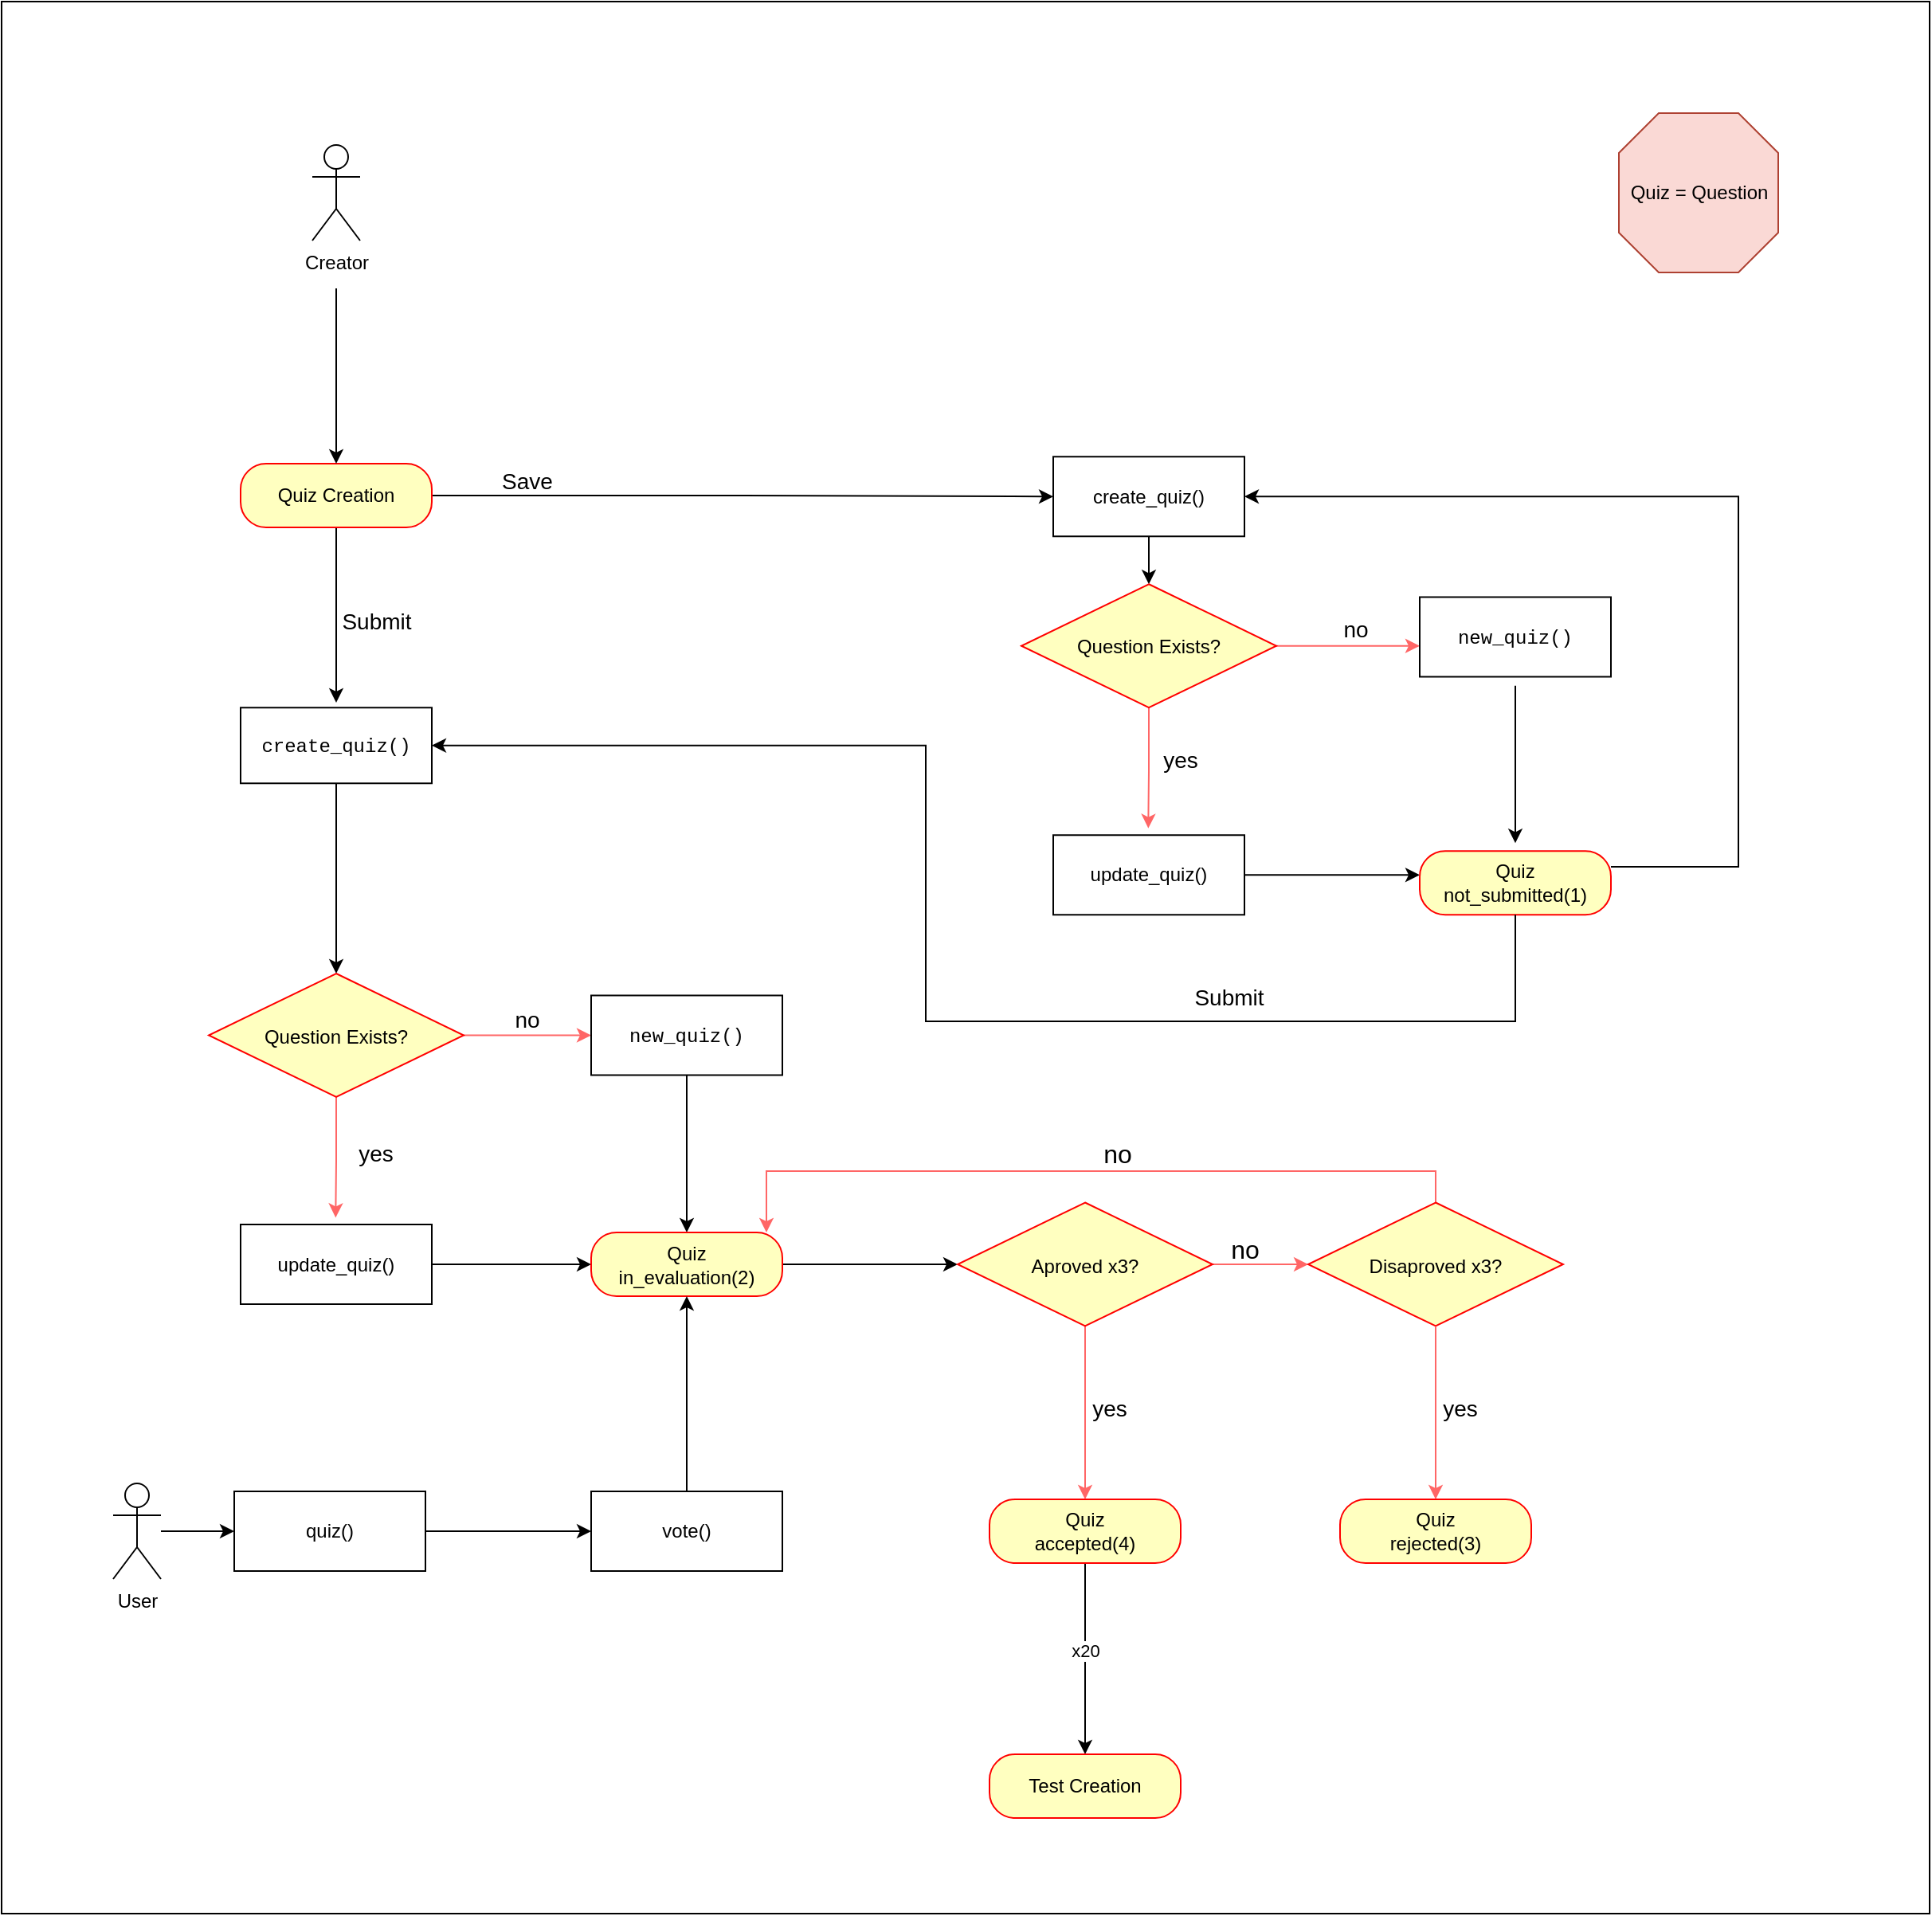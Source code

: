 <mxfile version="22.0.6" type="google">
  <diagram name="Página-1" id="ubCjAuVMlZikJ_GiGaam">
    <mxGraphModel grid="1" page="1" gridSize="10" guides="1" tooltips="1" connect="1" arrows="1" fold="1" pageScale="1" pageWidth="827" pageHeight="1169" math="0" shadow="0">
      <root>
        <mxCell id="0" />
        <mxCell id="1" parent="0" />
        <mxCell id="KTERP2tRR3JotzlE-X3j-82" value="" style="verticalLabelPosition=bottom;verticalAlign=top;html=1;shape=mxgraph.basic.rect;fillColor2=none;strokeWidth=1;size=20;indent=5;" vertex="1" parent="1">
          <mxGeometry x="-140" y="-110" width="1210" height="1200" as="geometry" />
        </mxCell>
        <mxCell id="KTERP2tRR3JotzlE-X3j-55" style="edgeStyle=orthogonalEdgeStyle;rounded=0;orthogonalLoop=1;jettySize=auto;html=1;entryX=0;entryY=0.5;entryDx=0;entryDy=0;" edge="1" parent="1" source="17QZqOzAMQNos-WmUXGl-2" target="l9BT89TkIvDpswQgX9NO-14">
          <mxGeometry relative="1" as="geometry" />
        </mxCell>
        <mxCell id="xuECjNlx7qJOm8AxAz-m-6" style="edgeStyle=orthogonalEdgeStyle;rounded=0;orthogonalLoop=1;jettySize=auto;html=1;exitX=0.5;exitY=1;exitDx=0;exitDy=0;" edge="1" parent="1" source="17QZqOzAMQNos-WmUXGl-2">
          <mxGeometry relative="1" as="geometry">
            <mxPoint x="70" y="330" as="targetPoint" />
          </mxGeometry>
        </mxCell>
        <mxCell id="17QZqOzAMQNos-WmUXGl-2" value="Quiz Creation" style="rounded=1;whiteSpace=wrap;html=1;arcSize=40;fontColor=#000000;fillColor=#ffffc0;strokeColor=#ff0000;fontFamily=Helvetica;" vertex="1" parent="1">
          <mxGeometry x="10" y="180" width="120" height="40" as="geometry" />
        </mxCell>
        <mxCell id="KTERP2tRR3JotzlE-X3j-57" style="edgeStyle=orthogonalEdgeStyle;rounded=0;orthogonalLoop=1;jettySize=auto;html=1;entryX=0.5;entryY=0;entryDx=0;entryDy=0;" edge="1" parent="1" source="17QZqOzAMQNos-WmUXGl-5" target="17QZqOzAMQNos-WmUXGl-8">
          <mxGeometry relative="1" as="geometry" />
        </mxCell>
        <mxCell id="17QZqOzAMQNos-WmUXGl-5" value="&lt;font face=&quot;Courier New&quot;&gt;create_quiz()&lt;/font&gt;" style="html=1;whiteSpace=wrap;" vertex="1" parent="1">
          <mxGeometry x="10" y="333.13" width="120" height="47.5" as="geometry" />
        </mxCell>
        <mxCell id="l9BT89TkIvDpswQgX9NO-22" style="edgeStyle=orthogonalEdgeStyle;rounded=0;orthogonalLoop=1;jettySize=auto;html=1;exitX=0.5;exitY=1;exitDx=0;exitDy=0;entryX=0.497;entryY=-0.086;entryDx=0;entryDy=0;entryPerimeter=0;strokeColor=#FF6666;" edge="1" parent="1" source="17QZqOzAMQNos-WmUXGl-8" target="l9BT89TkIvDpswQgX9NO-23">
          <mxGeometry relative="1" as="geometry">
            <mxPoint x="90" y="657.5" as="targetPoint" />
          </mxGeometry>
        </mxCell>
        <mxCell id="l9BT89TkIvDpswQgX9NO-24" style="edgeStyle=orthogonalEdgeStyle;rounded=0;orthogonalLoop=1;jettySize=auto;html=1;exitX=1;exitY=0.5;exitDx=0;exitDy=0;entryX=0;entryY=0.5;entryDx=0;entryDy=0;strokeColor=#FF6666;" edge="1" parent="1" source="17QZqOzAMQNos-WmUXGl-8" target="17QZqOzAMQNos-WmUXGl-15">
          <mxGeometry relative="1" as="geometry" />
        </mxCell>
        <mxCell id="17QZqOzAMQNos-WmUXGl-8" value="&lt;p style=&quot;line-height: 100%;&quot;&gt;&lt;font style=&quot;font-size: 12px;&quot;&gt;Question Exists?&lt;/font&gt;&lt;/p&gt;" style="rhombus;whiteSpace=wrap;html=1;fontColor=#000000;fillColor=#ffffc0;strokeColor=#ff0000;fontFamily=Helvetica;" vertex="1" parent="1">
          <mxGeometry x="-10" y="500" width="160" height="77.5" as="geometry" />
        </mxCell>
        <mxCell id="17QZqOzAMQNos-WmUXGl-12" value="" style="verticalLabelPosition=bottom;verticalAlign=top;html=1;shape=mxgraph.basic.polygon;polyCoords=[[0.25,0],[0.75,0],[1,0.25],[1,0.75],[0.75,1],[0.25,1],[0,0.75],[0,0.25]];polyline=0;fillColor=#fad9d5;strokeColor=#ae4132;" vertex="1" parent="1">
          <mxGeometry x="875" y="-40" width="100" height="100" as="geometry" />
        </mxCell>
        <mxCell id="17QZqOzAMQNos-WmUXGl-13" value="Quiz = Question" style="text;html=1;align=center;verticalAlign=middle;resizable=0;points=[];autosize=1;strokeColor=none;fillColor=none;" vertex="1" parent="1">
          <mxGeometry x="870" y="-5" width="110" height="30" as="geometry" />
        </mxCell>
        <mxCell id="l9BT89TkIvDpswQgX9NO-31" style="edgeStyle=orthogonalEdgeStyle;rounded=0;orthogonalLoop=1;jettySize=auto;html=1;exitX=0.5;exitY=1;exitDx=0;exitDy=0;entryX=0.5;entryY=0;entryDx=0;entryDy=0;" edge="1" parent="1" source="17QZqOzAMQNos-WmUXGl-15" target="l9BT89TkIvDpswQgX9NO-28">
          <mxGeometry relative="1" as="geometry" />
        </mxCell>
        <mxCell id="17QZqOzAMQNos-WmUXGl-15" value="&lt;font face=&quot;Courier New&quot;&gt;new_quiz()&lt;/font&gt;" style="html=1;whiteSpace=wrap;" vertex="1" parent="1">
          <mxGeometry x="230" y="513.75" width="120" height="50" as="geometry" />
        </mxCell>
        <mxCell id="KTERP2tRR3JotzlE-X3j-23" style="edgeStyle=orthogonalEdgeStyle;rounded=0;orthogonalLoop=1;jettySize=auto;html=1;" edge="1" parent="1" source="l9BT89TkIvDpswQgX9NO-14" target="KTERP2tRR3JotzlE-X3j-15">
          <mxGeometry relative="1" as="geometry" />
        </mxCell>
        <mxCell id="l9BT89TkIvDpswQgX9NO-14" value="create_quiz()" style="rounded=0;whiteSpace=wrap;html=1;" vertex="1" parent="1">
          <mxGeometry x="520" y="175.63" width="120" height="50" as="geometry" />
        </mxCell>
        <mxCell id="l9BT89TkIvDpswQgX9NO-16" value="&lt;span style=&quot;font-size: 14px;&quot;&gt;Save&lt;/span&gt;" style="text;strokeColor=none;align=center;fillColor=none;html=1;verticalAlign=middle;whiteSpace=wrap;rounded=0;" vertex="1" parent="1">
          <mxGeometry x="160" y="175.63" width="60" height="30" as="geometry" />
        </mxCell>
        <mxCell id="l9BT89TkIvDpswQgX9NO-18" value="&lt;span style=&quot;font-size: 14px;&quot;&gt;no&lt;br&gt;&lt;/span&gt;" style="text;strokeColor=none;align=center;fillColor=none;html=1;verticalAlign=middle;whiteSpace=wrap;rounded=0;" vertex="1" parent="1">
          <mxGeometry x="160" y="513.75" width="60" height="30" as="geometry" />
        </mxCell>
        <mxCell id="l9BT89TkIvDpswQgX9NO-21" value="&lt;font style=&quot;font-size: 14px;&quot;&gt;yes&lt;/font&gt;" style="text;strokeColor=none;align=center;fillColor=none;html=1;verticalAlign=middle;whiteSpace=wrap;rounded=0;" vertex="1" parent="1">
          <mxGeometry x="65" y="597.5" width="60" height="30" as="geometry" />
        </mxCell>
        <mxCell id="l9BT89TkIvDpswQgX9NO-30" style="edgeStyle=orthogonalEdgeStyle;rounded=0;orthogonalLoop=1;jettySize=auto;html=1;exitX=1;exitY=0.5;exitDx=0;exitDy=0;entryX=0;entryY=0.5;entryDx=0;entryDy=0;" edge="1" parent="1" source="l9BT89TkIvDpswQgX9NO-23" target="l9BT89TkIvDpswQgX9NO-28">
          <mxGeometry relative="1" as="geometry" />
        </mxCell>
        <mxCell id="l9BT89TkIvDpswQgX9NO-23" value="update_quiz()" style="rounded=0;whiteSpace=wrap;html=1;" vertex="1" parent="1">
          <mxGeometry x="10" y="657.5" width="120" height="50" as="geometry" />
        </mxCell>
        <mxCell id="NK7Kaa08Wwm5epFpTquD-3" style="edgeStyle=orthogonalEdgeStyle;rounded=0;orthogonalLoop=1;jettySize=auto;html=1;exitX=1;exitY=0.5;exitDx=0;exitDy=0;entryX=0;entryY=0.5;entryDx=0;entryDy=0;" edge="1" parent="1" source="l9BT89TkIvDpswQgX9NO-28" target="NK7Kaa08Wwm5epFpTquD-2">
          <mxGeometry relative="1" as="geometry" />
        </mxCell>
        <mxCell id="l9BT89TkIvDpswQgX9NO-28" value="Quiz &lt;br&gt;in_evaluation(2)" style="rounded=1;whiteSpace=wrap;html=1;arcSize=40;fontColor=#000000;fillColor=#ffffc0;strokeColor=#ff0000;fontFamily=Helvetica;" vertex="1" parent="1">
          <mxGeometry x="230" y="662.5" width="120" height="40" as="geometry" />
        </mxCell>
        <mxCell id="KTERP2tRR3JotzlE-X3j-13" style="edgeStyle=orthogonalEdgeStyle;rounded=0;orthogonalLoop=1;jettySize=auto;html=1;exitX=0.5;exitY=1;exitDx=0;exitDy=0;entryX=0.497;entryY=-0.086;entryDx=0;entryDy=0;entryPerimeter=0;strokeColor=#FF6666;" edge="1" parent="1" source="KTERP2tRR3JotzlE-X3j-15" target="KTERP2tRR3JotzlE-X3j-21">
          <mxGeometry relative="1" as="geometry">
            <mxPoint x="610" y="413.13" as="targetPoint" />
          </mxGeometry>
        </mxCell>
        <mxCell id="KTERP2tRR3JotzlE-X3j-14" style="edgeStyle=orthogonalEdgeStyle;rounded=0;orthogonalLoop=1;jettySize=auto;html=1;exitX=1;exitY=0.5;exitDx=0;exitDy=0;entryX=0;entryY=0.5;entryDx=0;entryDy=0;strokeColor=#FF6666;" edge="1" parent="1" source="KTERP2tRR3JotzlE-X3j-15">
          <mxGeometry relative="1" as="geometry">
            <mxPoint x="750" y="294.38" as="targetPoint" />
            <Array as="points">
              <mxPoint x="710" y="294" />
              <mxPoint x="710" y="294" />
            </Array>
          </mxGeometry>
        </mxCell>
        <mxCell id="KTERP2tRR3JotzlE-X3j-15" value="&lt;p style=&quot;line-height: 100%;&quot;&gt;&lt;font style=&quot;font-size: 12px;&quot;&gt;Question Exists?&lt;/font&gt;&lt;/p&gt;" style="rhombus;whiteSpace=wrap;html=1;fontColor=#000000;fillColor=#ffffc0;strokeColor=#ff0000;fontFamily=Helvetica;" vertex="1" parent="1">
          <mxGeometry x="500" y="255.63" width="160" height="77.5" as="geometry" />
        </mxCell>
        <mxCell id="KTERP2tRR3JotzlE-X3j-16" style="edgeStyle=orthogonalEdgeStyle;rounded=0;orthogonalLoop=1;jettySize=auto;html=1;exitX=0.5;exitY=1;exitDx=0;exitDy=0;entryX=0.5;entryY=0;entryDx=0;entryDy=0;" edge="1" parent="1">
          <mxGeometry relative="1" as="geometry">
            <mxPoint x="810" y="319.38" as="sourcePoint" />
            <mxPoint x="810" y="418.13" as="targetPoint" />
          </mxGeometry>
        </mxCell>
        <mxCell id="KTERP2tRR3JotzlE-X3j-17" value="&lt;font face=&quot;Courier New&quot;&gt;new_quiz()&lt;/font&gt;" style="html=1;whiteSpace=wrap;" vertex="1" parent="1">
          <mxGeometry x="750" y="263.75" width="120" height="50" as="geometry" />
        </mxCell>
        <mxCell id="KTERP2tRR3JotzlE-X3j-18" value="&lt;span style=&quot;font-size: 14px;&quot;&gt;no&lt;br&gt;&lt;/span&gt;" style="text;strokeColor=none;align=center;fillColor=none;html=1;verticalAlign=middle;whiteSpace=wrap;rounded=0;" vertex="1" parent="1">
          <mxGeometry x="680" y="269.38" width="60" height="30" as="geometry" />
        </mxCell>
        <mxCell id="KTERP2tRR3JotzlE-X3j-19" value="&lt;font style=&quot;font-size: 14px;&quot;&gt;yes&lt;/font&gt;" style="text;strokeColor=none;align=center;fillColor=none;html=1;verticalAlign=middle;whiteSpace=wrap;rounded=0;" vertex="1" parent="1">
          <mxGeometry x="570" y="350.63" width="60" height="30" as="geometry" />
        </mxCell>
        <mxCell id="KTERP2tRR3JotzlE-X3j-20" style="edgeStyle=orthogonalEdgeStyle;rounded=0;orthogonalLoop=1;jettySize=auto;html=1;exitX=1;exitY=0.5;exitDx=0;exitDy=0;entryX=0;entryY=0.5;entryDx=0;entryDy=0;" edge="1" parent="1" source="KTERP2tRR3JotzlE-X3j-21">
          <mxGeometry relative="1" as="geometry">
            <mxPoint x="750" y="438.13" as="targetPoint" />
          </mxGeometry>
        </mxCell>
        <mxCell id="KTERP2tRR3JotzlE-X3j-21" value="update_quiz()" style="rounded=0;whiteSpace=wrap;html=1;" vertex="1" parent="1">
          <mxGeometry x="520" y="413.13" width="120" height="50" as="geometry" />
        </mxCell>
        <mxCell id="KTERP2tRR3JotzlE-X3j-58" style="edgeStyle=orthogonalEdgeStyle;rounded=0;orthogonalLoop=1;jettySize=auto;html=1;entryX=1;entryY=0.5;entryDx=0;entryDy=0;" edge="1" parent="1" source="KTERP2tRR3JotzlE-X3j-22" target="l9BT89TkIvDpswQgX9NO-14">
          <mxGeometry relative="1" as="geometry">
            <Array as="points">
              <mxPoint x="950" y="433" />
              <mxPoint x="950" y="201" />
            </Array>
          </mxGeometry>
        </mxCell>
        <mxCell id="KTERP2tRR3JotzlE-X3j-22" value="Quiz&lt;br&gt;not_submitted(1)" style="rounded=1;whiteSpace=wrap;html=1;arcSize=40;fontColor=#000000;fillColor=#ffffc0;strokeColor=#ff0000;fontFamily=Helvetica;" vertex="1" parent="1">
          <mxGeometry x="750" y="423.13" width="120" height="40" as="geometry" />
        </mxCell>
        <mxCell id="xuECjNlx7qJOm8AxAz-m-8" style="edgeStyle=orthogonalEdgeStyle;rounded=0;orthogonalLoop=1;jettySize=auto;html=1;exitX=0.5;exitY=1;exitDx=0;exitDy=0;entryX=1;entryY=0.5;entryDx=0;entryDy=0;" edge="1" parent="1" source="KTERP2tRR3JotzlE-X3j-22" target="17QZqOzAMQNos-WmUXGl-5">
          <mxGeometry relative="1" as="geometry">
            <Array as="points">
              <mxPoint x="810" y="530" />
              <mxPoint x="440" y="530" />
              <mxPoint x="440" y="357" />
            </Array>
          </mxGeometry>
        </mxCell>
        <mxCell id="KTERP2tRR3JotzlE-X3j-60" style="edgeStyle=orthogonalEdgeStyle;rounded=0;orthogonalLoop=1;jettySize=auto;html=1;entryX=0.5;entryY=0;entryDx=0;entryDy=0;" edge="1" parent="1" target="17QZqOzAMQNos-WmUXGl-2">
          <mxGeometry relative="1" as="geometry">
            <mxPoint x="70" y="70" as="sourcePoint" />
            <Array as="points">
              <mxPoint x="70" y="90" />
              <mxPoint x="70" y="90" />
            </Array>
          </mxGeometry>
        </mxCell>
        <mxCell id="KTERP2tRR3JotzlE-X3j-50" value="Creator" style="shape=umlActor;verticalLabelPosition=bottom;verticalAlign=top;html=1;" vertex="1" parent="1">
          <mxGeometry x="55" y="-20" width="30" height="60" as="geometry" />
        </mxCell>
        <mxCell id="xuECjNlx7qJOm8AxAz-m-7" value="&lt;font style=&quot;font-size: 14px;&quot;&gt;Submit&lt;/font&gt;" style="text;html=1;align=center;verticalAlign=middle;resizable=0;points=[];autosize=1;strokeColor=none;fillColor=none;" vertex="1" parent="1">
          <mxGeometry x="60" y="263.75" width="70" height="30" as="geometry" />
        </mxCell>
        <mxCell id="xuECjNlx7qJOm8AxAz-m-9" value="&lt;font style=&quot;font-size: 14px;&quot;&gt;Submit&lt;/font&gt;" style="text;html=1;align=center;verticalAlign=middle;resizable=0;points=[];autosize=1;strokeColor=none;fillColor=none;" vertex="1" parent="1">
          <mxGeometry x="595" y="500" width="70" height="30" as="geometry" />
        </mxCell>
        <mxCell id="NK7Kaa08Wwm5epFpTquD-1" style="edgeStyle=orthogonalEdgeStyle;rounded=0;orthogonalLoop=1;jettySize=auto;html=1;exitX=0.5;exitY=0;exitDx=0;exitDy=0;entryX=0.5;entryY=1;entryDx=0;entryDy=0;" edge="1" parent="1" source="xuECjNlx7qJOm8AxAz-m-10" target="l9BT89TkIvDpswQgX9NO-28">
          <mxGeometry relative="1" as="geometry" />
        </mxCell>
        <mxCell id="xuECjNlx7qJOm8AxAz-m-10" value="vote()" style="rounded=0;whiteSpace=wrap;html=1;" vertex="1" parent="1">
          <mxGeometry x="230" y="825" width="120" height="50" as="geometry" />
        </mxCell>
        <mxCell id="KTERP2tRR3JotzlE-X3j-69" value="" style="edgeStyle=orthogonalEdgeStyle;rounded=0;orthogonalLoop=1;jettySize=auto;html=1;" edge="1" parent="1" source="KTERP2tRR3JotzlE-X3j-65" target="KTERP2tRR3JotzlE-X3j-66">
          <mxGeometry relative="1" as="geometry" />
        </mxCell>
        <mxCell id="KTERP2tRR3JotzlE-X3j-65" value="User" style="shape=umlActor;verticalLabelPosition=bottom;verticalAlign=top;html=1;" vertex="1" parent="1">
          <mxGeometry x="-70" y="820" width="30" height="60" as="geometry" />
        </mxCell>
        <mxCell id="KTERP2tRR3JotzlE-X3j-67" style="edgeStyle=orthogonalEdgeStyle;rounded=0;orthogonalLoop=1;jettySize=auto;html=1;entryX=0;entryY=0.5;entryDx=0;entryDy=0;" edge="1" parent="1" source="KTERP2tRR3JotzlE-X3j-66" target="xuECjNlx7qJOm8AxAz-m-10">
          <mxGeometry relative="1" as="geometry" />
        </mxCell>
        <mxCell id="KTERP2tRR3JotzlE-X3j-66" value="quiz()" style="rounded=0;whiteSpace=wrap;html=1;" vertex="1" parent="1">
          <mxGeometry x="6" y="825" width="120" height="50" as="geometry" />
        </mxCell>
        <mxCell id="KTERP2tRR3JotzlE-X3j-72" style="edgeStyle=orthogonalEdgeStyle;rounded=0;orthogonalLoop=1;jettySize=auto;html=1;strokeColor=#FF6666;entryX=0.5;entryY=0;entryDx=0;entryDy=0;" edge="1" parent="1" source="NK7Kaa08Wwm5epFpTquD-2" target="NK7Kaa08Wwm5epFpTquD-4">
          <mxGeometry relative="1" as="geometry">
            <mxPoint x="540" y="820" as="targetPoint" />
          </mxGeometry>
        </mxCell>
        <mxCell id="KTERP2tRR3JotzlE-X3j-73" style="edgeStyle=orthogonalEdgeStyle;rounded=0;orthogonalLoop=1;jettySize=auto;html=1;entryX=0;entryY=0.5;entryDx=0;entryDy=0;strokeColor=#FF6666;" edge="1" parent="1" source="NK7Kaa08Wwm5epFpTquD-2" target="KTERP2tRR3JotzlE-X3j-74">
          <mxGeometry relative="1" as="geometry">
            <mxPoint x="680" y="682.5" as="targetPoint" />
          </mxGeometry>
        </mxCell>
        <mxCell id="NK7Kaa08Wwm5epFpTquD-2" value="&lt;p style=&quot;line-height: 100%;&quot;&gt;&lt;font style=&quot;font-size: 12px;&quot;&gt;Aproved x3?&lt;/font&gt;&lt;/p&gt;" style="rhombus;whiteSpace=wrap;html=1;fontColor=#000000;fillColor=#ffffc0;strokeColor=#ff0000;fontFamily=Helvetica;" vertex="1" parent="1">
          <mxGeometry x="460" y="643.75" width="160" height="77.5" as="geometry" />
        </mxCell>
        <mxCell id="KTERP2tRR3JotzlE-X3j-75" style="edgeStyle=orthogonalEdgeStyle;rounded=0;orthogonalLoop=1;jettySize=auto;html=1;strokeColor=#FF6666;" edge="1" parent="1" source="KTERP2tRR3JotzlE-X3j-74" target="l9BT89TkIvDpswQgX9NO-28">
          <mxGeometry relative="1" as="geometry">
            <Array as="points">
              <mxPoint x="760" y="624" />
              <mxPoint x="340" y="624" />
            </Array>
          </mxGeometry>
        </mxCell>
        <mxCell id="KTERP2tRR3JotzlE-X3j-74" value="&lt;p style=&quot;line-height: 100%;&quot;&gt;&lt;font style=&quot;font-size: 12px;&quot;&gt;Disaproved x3?&lt;/font&gt;&lt;/p&gt;" style="rhombus;whiteSpace=wrap;html=1;fontColor=#000000;fillColor=#ffffc0;strokeColor=#ff0000;fontFamily=Helvetica;" vertex="1" parent="1">
          <mxGeometry x="680" y="643.75" width="160" height="77.5" as="geometry" />
        </mxCell>
        <mxCell id="NK7Kaa08Wwm5epFpTquD-7" style="edgeStyle=orthogonalEdgeStyle;rounded=0;orthogonalLoop=1;jettySize=auto;html=1;exitX=0.5;exitY=1;exitDx=0;exitDy=0;entryX=0.5;entryY=0;entryDx=0;entryDy=0;strokeColor=none;" edge="1" parent="1" source="KTERP2tRR3JotzlE-X3j-74" target="NK7Kaa08Wwm5epFpTquD-5">
          <mxGeometry relative="1" as="geometry" />
        </mxCell>
        <mxCell id="NK7Kaa08Wwm5epFpTquD-13" style="edgeStyle=orthogonalEdgeStyle;rounded=0;orthogonalLoop=1;jettySize=auto;html=1;exitX=0.5;exitY=1;exitDx=0;exitDy=0;entryX=0.5;entryY=0;entryDx=0;entryDy=0;" edge="1" parent="1" source="NK7Kaa08Wwm5epFpTquD-4" target="KTERP2tRR3JotzlE-X3j-80">
          <mxGeometry relative="1" as="geometry" />
        </mxCell>
        <mxCell id="KTERP2tRR3JotzlE-X3j-81" value="x20" style="edgeLabel;html=1;align=center;verticalAlign=middle;resizable=0;points=[];" vertex="1" connectable="0" parent="NK7Kaa08Wwm5epFpTquD-13">
          <mxGeometry x="-0.287" y="2" relative="1" as="geometry">
            <mxPoint x="-2" y="12" as="offset" />
          </mxGeometry>
        </mxCell>
        <mxCell id="NK7Kaa08Wwm5epFpTquD-4" value="Quiz &lt;br&gt;accepted(4)" style="rounded=1;whiteSpace=wrap;html=1;arcSize=40;fontColor=#000000;fillColor=#ffffc0;strokeColor=#ff0000;fontFamily=Helvetica;" vertex="1" parent="1">
          <mxGeometry x="480" y="830" width="120" height="40" as="geometry" />
        </mxCell>
        <mxCell id="NK7Kaa08Wwm5epFpTquD-8" value="&lt;span style=&quot;font-size: 14px;&quot;&gt;yes&lt;br&gt;&lt;/span&gt;" style="text;html=1;align=center;verticalAlign=middle;resizable=0;points=[];autosize=1;strokeColor=none;fillColor=none;" vertex="1" parent="1">
          <mxGeometry x="530" y="758" width="50" height="30" as="geometry" />
        </mxCell>
        <mxCell id="NK7Kaa08Wwm5epFpTquD-9" value="&lt;font size=&quot;3&quot;&gt;no&lt;br&gt;&lt;/font&gt;" style="text;html=1;align=center;verticalAlign=middle;resizable=0;points=[];autosize=1;strokeColor=none;fillColor=none;" vertex="1" parent="1">
          <mxGeometry x="540" y="597.5" width="40" height="30" as="geometry" />
        </mxCell>
        <mxCell id="KTERP2tRR3JotzlE-X3j-79" value="&lt;font size=&quot;3&quot;&gt;no&lt;br&gt;&lt;/font&gt;" style="text;html=1;align=center;verticalAlign=middle;resizable=0;points=[];autosize=1;strokeColor=none;fillColor=none;" vertex="1" parent="1">
          <mxGeometry x="620" y="657.5" width="40" height="30" as="geometry" />
        </mxCell>
        <mxCell id="KTERP2tRR3JotzlE-X3j-78" style="edgeStyle=orthogonalEdgeStyle;rounded=0;orthogonalLoop=1;jettySize=auto;html=1;strokeColor=#FF6666;" edge="1" parent="1" source="KTERP2tRR3JotzlE-X3j-74">
          <mxGeometry relative="1" as="geometry">
            <mxPoint x="760" y="830" as="targetPoint" />
          </mxGeometry>
        </mxCell>
        <mxCell id="NK7Kaa08Wwm5epFpTquD-5" value="Quiz &lt;br&gt;rejected(3)" style="rounded=1;whiteSpace=wrap;html=1;arcSize=40;fontColor=#000000;fillColor=#ffffc0;strokeColor=#ff0000;fontFamily=Helvetica;" vertex="1" parent="1">
          <mxGeometry x="700" y="830" width="120" height="40" as="geometry" />
        </mxCell>
        <mxCell id="NK7Kaa08Wwm5epFpTquD-11" value="&lt;font style=&quot;font-size: 14px;&quot;&gt;yes&lt;/font&gt;" style="text;html=1;align=center;verticalAlign=middle;resizable=0;points=[];autosize=1;strokeColor=none;fillColor=none;" vertex="1" parent="1">
          <mxGeometry x="750" y="758" width="50" height="30" as="geometry" />
        </mxCell>
        <mxCell id="KTERP2tRR3JotzlE-X3j-80" value="Test Creation" style="rounded=1;whiteSpace=wrap;html=1;arcSize=40;fontColor=#000000;fillColor=#ffffc0;strokeColor=#ff0000;fontFamily=Helvetica;" vertex="1" parent="1">
          <mxGeometry x="480" y="990" width="120" height="40" as="geometry" />
        </mxCell>
      </root>
    </mxGraphModel>
  </diagram>
</mxfile>
